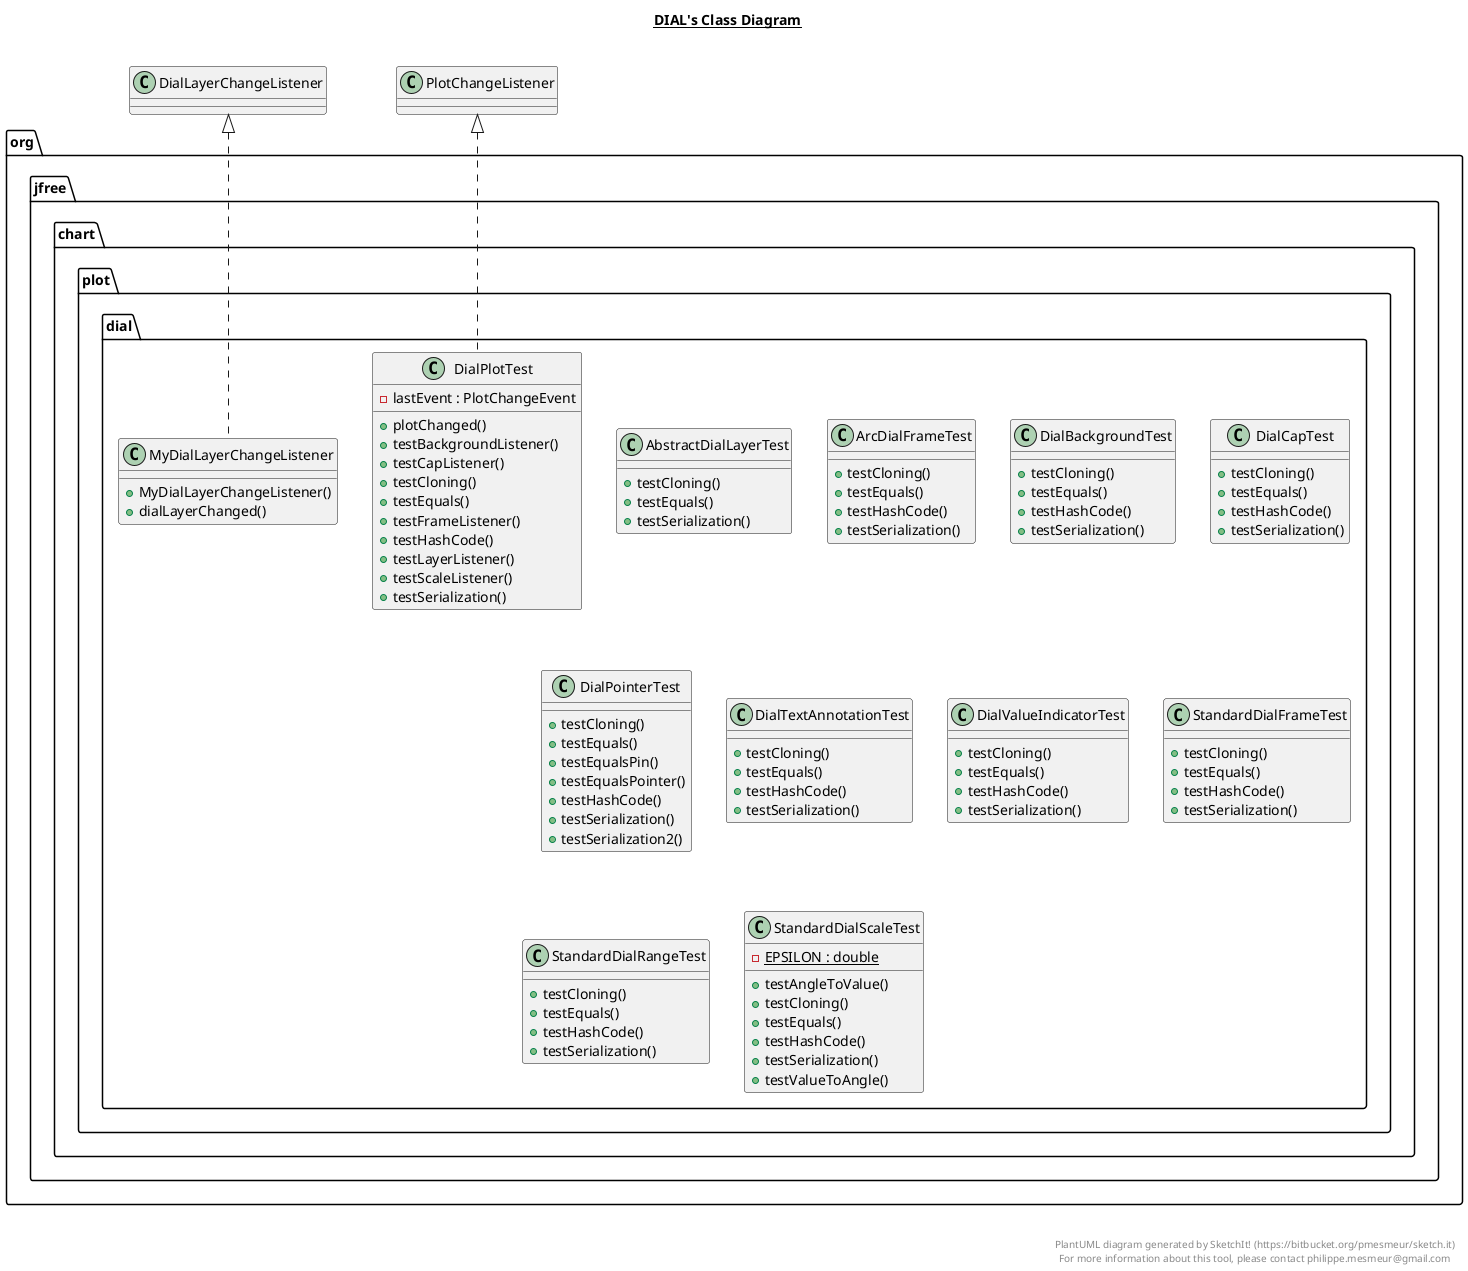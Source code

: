 @startuml

title __DIAL's Class Diagram__\n

  namespace org.jfree.chart {
    namespace plot {
      namespace dial {
        class org.jfree.chart.plot.dial.AbstractDialLayerTest {
            + testCloning()
            + testEquals()
            + testSerialization()
        }
      }
    }
  }
  

  namespace org.jfree.chart {
    namespace plot {
      namespace dial {
        class org.jfree.chart.plot.dial.ArcDialFrameTest {
            + testCloning()
            + testEquals()
            + testHashCode()
            + testSerialization()
        }
      }
    }
  }
  

  namespace org.jfree.chart {
    namespace plot {
      namespace dial {
        class org.jfree.chart.plot.dial.DialBackgroundTest {
            + testCloning()
            + testEquals()
            + testHashCode()
            + testSerialization()
        }
      }
    }
  }
  

  namespace org.jfree.chart {
    namespace plot {
      namespace dial {
        class org.jfree.chart.plot.dial.DialCapTest {
            + testCloning()
            + testEquals()
            + testHashCode()
            + testSerialization()
        }
      }
    }
  }
  

  namespace org.jfree.chart {
    namespace plot {
      namespace dial {
        class org.jfree.chart.plot.dial.DialPlotTest {
            - lastEvent : PlotChangeEvent
            + plotChanged()
            + testBackgroundListener()
            + testCapListener()
            + testCloning()
            + testEquals()
            + testFrameListener()
            + testHashCode()
            + testLayerListener()
            + testScaleListener()
            + testSerialization()
        }
      }
    }
  }
  

  namespace org.jfree.chart {
    namespace plot {
      namespace dial {
        class org.jfree.chart.plot.dial.DialPointerTest {
            + testCloning()
            + testEquals()
            + testEqualsPin()
            + testEqualsPointer()
            + testHashCode()
            + testSerialization()
            + testSerialization2()
        }
      }
    }
  }
  

  namespace org.jfree.chart {
    namespace plot {
      namespace dial {
        class org.jfree.chart.plot.dial.DialTextAnnotationTest {
            + testCloning()
            + testEquals()
            + testHashCode()
            + testSerialization()
        }
      }
    }
  }
  

  namespace org.jfree.chart {
    namespace plot {
      namespace dial {
        class org.jfree.chart.plot.dial.DialValueIndicatorTest {
            + testCloning()
            + testEquals()
            + testHashCode()
            + testSerialization()
        }
      }
    }
  }
  

  namespace org.jfree.chart {
    namespace plot {
      namespace dial {
        class org.jfree.chart.plot.dial.MyDialLayerChangeListener {
            + MyDialLayerChangeListener()
            + dialLayerChanged()
        }
      }
    }
  }
  

  namespace org.jfree.chart {
    namespace plot {
      namespace dial {
        class org.jfree.chart.plot.dial.StandardDialFrameTest {
            + testCloning()
            + testEquals()
            + testHashCode()
            + testSerialization()
        }
      }
    }
  }
  

  namespace org.jfree.chart {
    namespace plot {
      namespace dial {
        class org.jfree.chart.plot.dial.StandardDialRangeTest {
            + testCloning()
            + testEquals()
            + testHashCode()
            + testSerialization()
        }
      }
    }
  }
  

  namespace org.jfree.chart {
    namespace plot {
      namespace dial {
        class org.jfree.chart.plot.dial.StandardDialScaleTest {
            {static} - EPSILON : double
            + testAngleToValue()
            + testCloning()
            + testEquals()
            + testHashCode()
            + testSerialization()
            + testValueToAngle()
        }
      }
    }
  }
  

  org.jfree.chart.plot.dial.DialPlotTest .up.|> PlotChangeListener
  org.jfree.chart.plot.dial.MyDialLayerChangeListener .up.|> DialLayerChangeListener


right footer


PlantUML diagram generated by SketchIt! (https://bitbucket.org/pmesmeur/sketch.it)
For more information about this tool, please contact philippe.mesmeur@gmail.com
endfooter

@enduml

